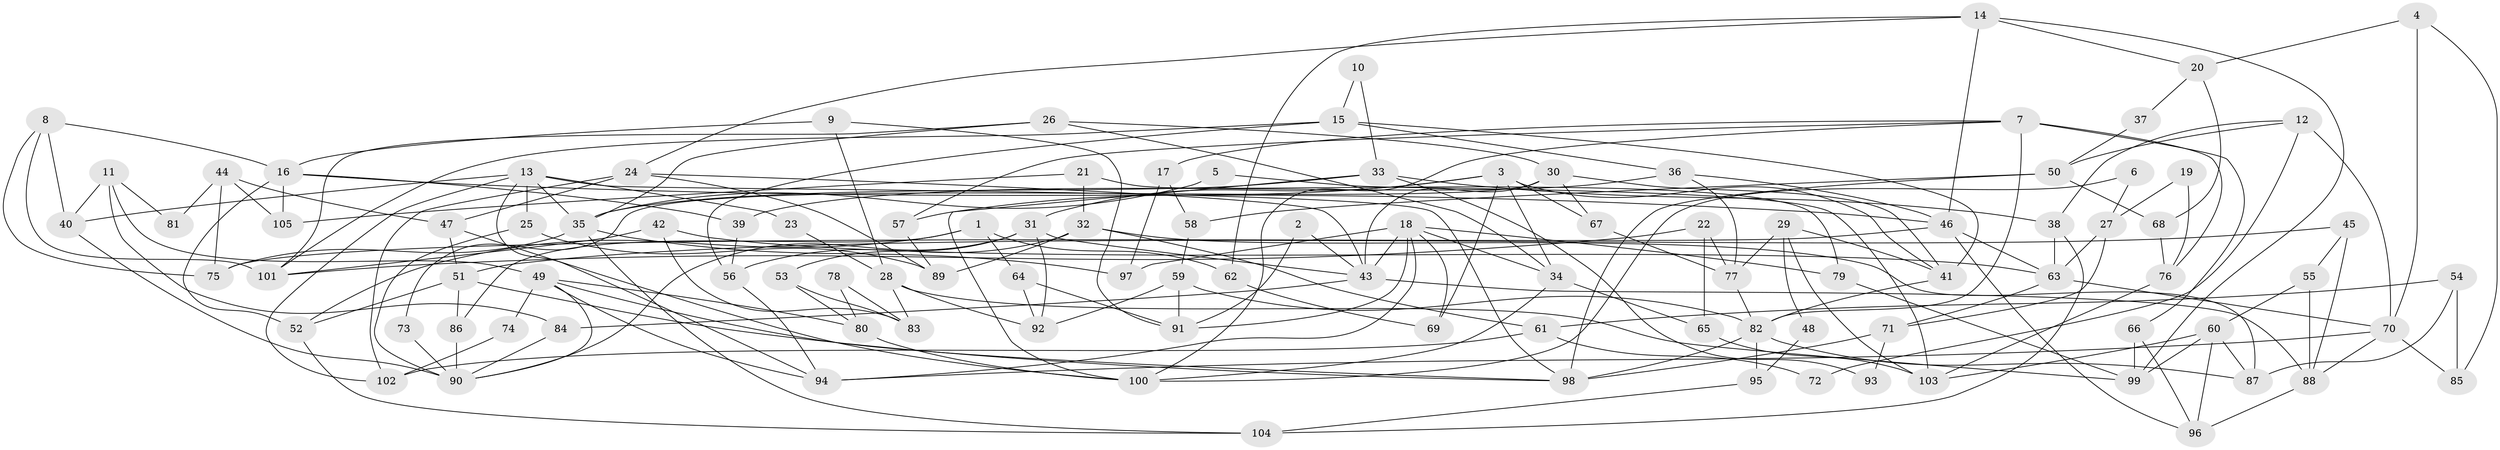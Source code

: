 // coarse degree distribution, {4: 0.19696969696969696, 7: 0.16666666666666666, 9: 0.030303030303030304, 3: 0.19696969696969696, 2: 0.09090909090909091, 8: 0.09090909090909091, 6: 0.13636363636363635, 5: 0.09090909090909091}
// Generated by graph-tools (version 1.1) at 2025/42/03/06/25 10:42:01]
// undirected, 105 vertices, 210 edges
graph export_dot {
graph [start="1"]
  node [color=gray90,style=filled];
  1;
  2;
  3;
  4;
  5;
  6;
  7;
  8;
  9;
  10;
  11;
  12;
  13;
  14;
  15;
  16;
  17;
  18;
  19;
  20;
  21;
  22;
  23;
  24;
  25;
  26;
  27;
  28;
  29;
  30;
  31;
  32;
  33;
  34;
  35;
  36;
  37;
  38;
  39;
  40;
  41;
  42;
  43;
  44;
  45;
  46;
  47;
  48;
  49;
  50;
  51;
  52;
  53;
  54;
  55;
  56;
  57;
  58;
  59;
  60;
  61;
  62;
  63;
  64;
  65;
  66;
  67;
  68;
  69;
  70;
  71;
  72;
  73;
  74;
  75;
  76;
  77;
  78;
  79;
  80;
  81;
  82;
  83;
  84;
  85;
  86;
  87;
  88;
  89;
  90;
  91;
  92;
  93;
  94;
  95;
  96;
  97;
  98;
  99;
  100;
  101;
  102;
  103;
  104;
  105;
  1 -- 62;
  1 -- 86;
  1 -- 52;
  1 -- 64;
  2 -- 43;
  2 -- 91;
  3 -- 67;
  3 -- 34;
  3 -- 31;
  3 -- 41;
  3 -- 57;
  3 -- 69;
  4 -- 85;
  4 -- 70;
  4 -- 20;
  5 -- 35;
  5 -- 103;
  6 -- 100;
  6 -- 27;
  7 -- 82;
  7 -- 76;
  7 -- 17;
  7 -- 57;
  7 -- 66;
  7 -- 100;
  8 -- 101;
  8 -- 16;
  8 -- 40;
  8 -- 75;
  9 -- 91;
  9 -- 28;
  9 -- 16;
  10 -- 33;
  10 -- 15;
  11 -- 40;
  11 -- 49;
  11 -- 81;
  11 -- 84;
  12 -- 38;
  12 -- 50;
  12 -- 70;
  12 -- 72;
  13 -- 35;
  13 -- 40;
  13 -- 23;
  13 -- 25;
  13 -- 94;
  13 -- 98;
  13 -- 102;
  14 -- 46;
  14 -- 24;
  14 -- 20;
  14 -- 62;
  14 -- 99;
  15 -- 41;
  15 -- 56;
  15 -- 36;
  15 -- 101;
  16 -- 39;
  16 -- 46;
  16 -- 52;
  16 -- 105;
  17 -- 97;
  17 -- 58;
  18 -- 91;
  18 -- 94;
  18 -- 34;
  18 -- 43;
  18 -- 69;
  18 -- 79;
  18 -- 97;
  19 -- 27;
  19 -- 76;
  20 -- 37;
  20 -- 68;
  21 -- 105;
  21 -- 32;
  21 -- 79;
  22 -- 77;
  22 -- 65;
  22 -- 101;
  23 -- 28;
  24 -- 89;
  24 -- 43;
  24 -- 47;
  24 -- 102;
  25 -- 90;
  25 -- 89;
  26 -- 34;
  26 -- 101;
  26 -- 30;
  26 -- 35;
  27 -- 63;
  27 -- 71;
  28 -- 83;
  28 -- 99;
  28 -- 92;
  29 -- 77;
  29 -- 41;
  29 -- 48;
  29 -- 103;
  30 -- 43;
  30 -- 41;
  30 -- 67;
  30 -- 73;
  31 -- 43;
  31 -- 53;
  31 -- 90;
  31 -- 92;
  32 -- 87;
  32 -- 89;
  32 -- 56;
  32 -- 61;
  33 -- 38;
  33 -- 100;
  33 -- 35;
  33 -- 93;
  34 -- 100;
  34 -- 65;
  35 -- 75;
  35 -- 97;
  35 -- 104;
  36 -- 46;
  36 -- 39;
  36 -- 77;
  37 -- 50;
  38 -- 63;
  38 -- 104;
  39 -- 56;
  40 -- 90;
  41 -- 82;
  42 -- 63;
  42 -- 101;
  42 -- 83;
  43 -- 88;
  43 -- 84;
  44 -- 75;
  44 -- 47;
  44 -- 81;
  44 -- 105;
  45 -- 51;
  45 -- 88;
  45 -- 55;
  46 -- 75;
  46 -- 63;
  46 -- 96;
  47 -- 51;
  47 -- 100;
  48 -- 95;
  49 -- 94;
  49 -- 90;
  49 -- 74;
  49 -- 80;
  49 -- 98;
  50 -- 98;
  50 -- 58;
  50 -- 68;
  51 -- 52;
  51 -- 98;
  51 -- 86;
  52 -- 104;
  53 -- 80;
  53 -- 83;
  54 -- 61;
  54 -- 87;
  54 -- 85;
  55 -- 60;
  55 -- 88;
  56 -- 94;
  57 -- 89;
  58 -- 59;
  59 -- 92;
  59 -- 82;
  59 -- 91;
  60 -- 96;
  60 -- 99;
  60 -- 87;
  60 -- 103;
  61 -- 102;
  61 -- 72;
  62 -- 69;
  63 -- 70;
  63 -- 71;
  64 -- 92;
  64 -- 91;
  65 -- 103;
  66 -- 99;
  66 -- 96;
  67 -- 77;
  68 -- 76;
  70 -- 88;
  70 -- 85;
  70 -- 94;
  71 -- 98;
  71 -- 93;
  73 -- 90;
  74 -- 102;
  76 -- 103;
  77 -- 82;
  78 -- 83;
  78 -- 80;
  79 -- 99;
  80 -- 100;
  82 -- 98;
  82 -- 87;
  82 -- 95;
  84 -- 90;
  86 -- 90;
  88 -- 96;
  95 -- 104;
}
